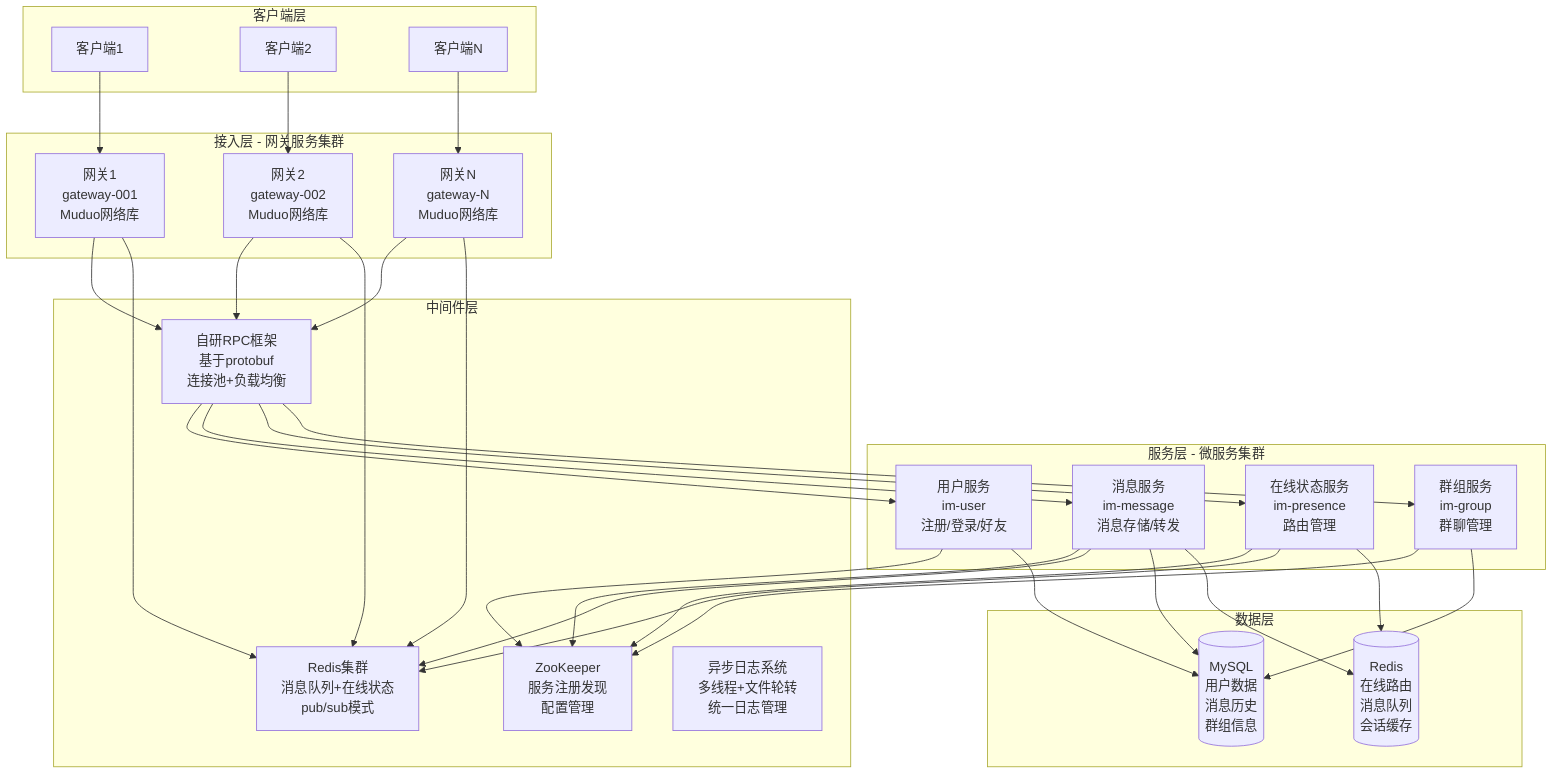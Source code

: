 graph TB
    subgraph "客户端层"
        C1[客户端1]
        C2[客户端2]
        C3[客户端N]
    end
    
    subgraph "接入层 - 网关服务集群"
        G1[网关1<br/>gateway-001<br/>Muduo网络库]
        G2[网关2<br/>gateway-002<br/>Muduo网络库]
        G3[网关N<br/>gateway-N<br/>Muduo网络库]
    end
    
    subgraph "服务层 - 微服务集群"
        U[用户服务<br/>im-user<br/>注册/登录/好友]
        M[消息服务<br/>im-message<br/>消息存储/转发]
        P[在线状态服务<br/>im-presence<br/>路由管理]
        G[群组服务<br/>im-group<br/>群聊管理]
    end
    
    subgraph "中间件层"
        RPC[自研RPC框架<br/>基于protobuf<br/>连接池+负载均衡]
        ZK[ZooKeeper<br/>服务注册发现<br/>配置管理]
        REDIS[Redis集群<br/>消息队列+在线状态<br/>pub/sub模式]
        LOG[异步日志系统<br/>多线程+文件轮转<br/>统一日志管理]
    end
    
    subgraph "数据层"
        MYSQL[(MySQL<br/>用户数据<br/>消息历史<br/>群组信息)]
        REDIS_DB[(Redis<br/>在线路由<br/>消息队列<br/>会话缓存)]
    end
    
    C1 --> G1
    C2 --> G2
    C3 --> G3
    
    G1 --> RPC
    G2 --> RPC
    G3 --> RPC
    
    RPC --> U
    RPC --> M
    RPC --> P
    RPC --> G
    
    U --> ZK
    M --> ZK
    P --> ZK
    G --> ZK
    
    P --> REDIS
    M --> REDIS
    G1 --> REDIS
    G2 --> REDIS
    G3 --> REDIS
    
    U --> MYSQL
    M --> MYSQL
    G --> MYSQL
    
    P --> REDIS_DB
    M --> REDIS_DB
